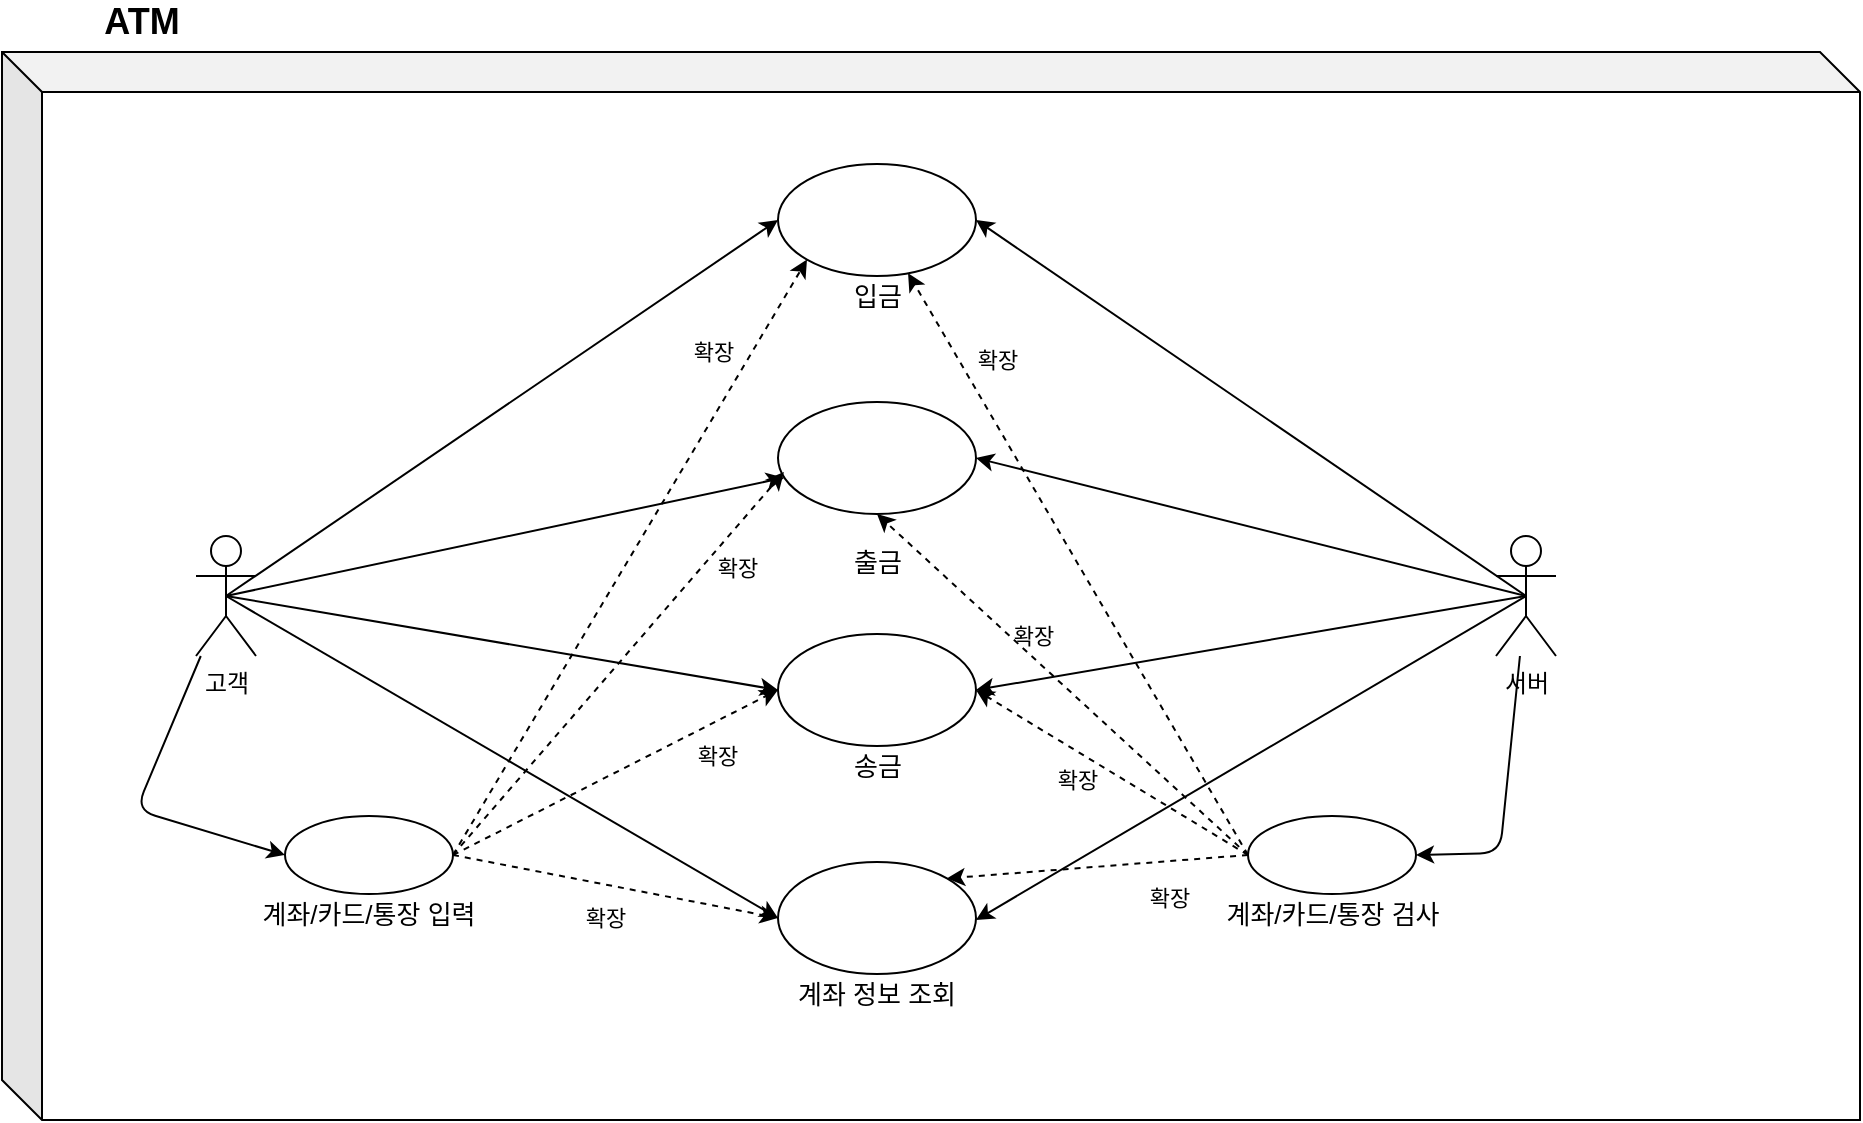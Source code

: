 <mxfile version="13.7.9" type="github"><diagram id="SiJ-xLu5maNU7yHF2M5I" name="Page-1"><mxGraphModel dx="1422" dy="762" grid="0" gridSize="10" guides="1" tooltips="1" connect="1" arrows="1" fold="1" page="0" pageScale="1" pageWidth="827" pageHeight="1169" math="0" shadow="0"><root><mxCell id="0"/><mxCell id="1" parent="0"/><mxCell id="6UQMDr4ZOX4OpgA2MxGg-3" value="" style="shape=cube;whiteSpace=wrap;html=1;boundedLbl=1;backgroundOutline=1;darkOpacity=0.05;darkOpacity2=0.1;" vertex="1" parent="1"><mxGeometry x="133" y="151" width="929" height="534" as="geometry"/></mxCell><mxCell id="6UQMDr4ZOX4OpgA2MxGg-1" value="서버" style="shape=umlActor;verticalLabelPosition=bottom;verticalAlign=top;html=1;outlineConnect=0;" vertex="1" parent="1"><mxGeometry x="880" y="393" width="30" height="60" as="geometry"/></mxCell><mxCell id="6UQMDr4ZOX4OpgA2MxGg-5" value="ATM" style="text;html=1;strokeColor=none;fillColor=none;align=center;verticalAlign=middle;whiteSpace=wrap;rounded=0;fontSize=18;fontStyle=1" vertex="1" parent="1"><mxGeometry x="183" y="126" width="40" height="20" as="geometry"/></mxCell><mxCell id="6UQMDr4ZOX4OpgA2MxGg-6" value="고객" style="shape=umlActor;verticalLabelPosition=bottom;verticalAlign=top;html=1;outlineConnect=0;" vertex="1" parent="1"><mxGeometry x="230" y="393" width="30" height="60" as="geometry"/></mxCell><mxCell id="6UQMDr4ZOX4OpgA2MxGg-7" value="" style="ellipse;whiteSpace=wrap;html=1;fontSize=18;" vertex="1" parent="1"><mxGeometry x="521" y="207" width="99" height="56" as="geometry"/></mxCell><mxCell id="6UQMDr4ZOX4OpgA2MxGg-8" value="입금" style="text;html=1;strokeColor=none;fillColor=none;align=center;verticalAlign=middle;whiteSpace=wrap;rounded=0;fontSize=13;" vertex="1" parent="1"><mxGeometry x="550.5" y="263" width="40" height="20" as="geometry"/></mxCell><mxCell id="6UQMDr4ZOX4OpgA2MxGg-10" value="" style="ellipse;whiteSpace=wrap;html=1;fontSize=18;" vertex="1" parent="1"><mxGeometry x="521" y="326" width="99" height="56" as="geometry"/></mxCell><mxCell id="6UQMDr4ZOX4OpgA2MxGg-11" value="출금" style="text;html=1;strokeColor=none;fillColor=none;align=center;verticalAlign=middle;whiteSpace=wrap;rounded=0;fontSize=13;" vertex="1" parent="1"><mxGeometry x="550.5" y="396" width="40" height="20" as="geometry"/></mxCell><mxCell id="6UQMDr4ZOX4OpgA2MxGg-12" value="" style="ellipse;whiteSpace=wrap;html=1;fontSize=18;" vertex="1" parent="1"><mxGeometry x="521" y="442" width="99" height="56" as="geometry"/></mxCell><mxCell id="6UQMDr4ZOX4OpgA2MxGg-13" value="송금" style="text;html=1;strokeColor=none;fillColor=none;align=center;verticalAlign=middle;whiteSpace=wrap;rounded=0;fontSize=13;" vertex="1" parent="1"><mxGeometry x="550.5" y="498" width="40" height="20" as="geometry"/></mxCell><mxCell id="6UQMDr4ZOX4OpgA2MxGg-14" value="" style="ellipse;whiteSpace=wrap;html=1;fontSize=18;" vertex="1" parent="1"><mxGeometry x="521" y="556" width="99" height="56" as="geometry"/></mxCell><mxCell id="6UQMDr4ZOX4OpgA2MxGg-15" value="계좌 정보 조회" style="text;html=1;strokeColor=none;fillColor=none;align=center;verticalAlign=middle;whiteSpace=wrap;rounded=0;fontSize=13;" vertex="1" parent="1"><mxGeometry x="492.25" y="612" width="156.5" height="20" as="geometry"/></mxCell><mxCell id="6UQMDr4ZOX4OpgA2MxGg-16" value="" style="endArrow=classic;html=1;fontSize=13;exitX=0.5;exitY=0.5;exitDx=0;exitDy=0;exitPerimeter=0;" edge="1" parent="1" source="6UQMDr4ZOX4OpgA2MxGg-6" target="6UQMDr4ZOX4OpgA2MxGg-10"><mxGeometry width="50" height="50" relative="1" as="geometry"><mxPoint x="392" y="514" as="sourcePoint"/><mxPoint x="442" y="464" as="targetPoint"/></mxGeometry></mxCell><mxCell id="6UQMDr4ZOX4OpgA2MxGg-18" value="" style="endArrow=classic;html=1;fontSize=13;exitX=0.5;exitY=0.5;exitDx=0;exitDy=0;exitPerimeter=0;entryX=0;entryY=0.5;entryDx=0;entryDy=0;" edge="1" parent="1" source="6UQMDr4ZOX4OpgA2MxGg-6" target="6UQMDr4ZOX4OpgA2MxGg-7"><mxGeometry width="50" height="50" relative="1" as="geometry"><mxPoint x="614" y="500" as="sourcePoint"/><mxPoint x="664" y="450" as="targetPoint"/></mxGeometry></mxCell><mxCell id="6UQMDr4ZOX4OpgA2MxGg-19" value="" style="endArrow=classic;html=1;fontSize=13;entryX=0;entryY=0.5;entryDx=0;entryDy=0;exitX=0.5;exitY=0.5;exitDx=0;exitDy=0;exitPerimeter=0;" edge="1" parent="1" source="6UQMDr4ZOX4OpgA2MxGg-6" target="6UQMDr4ZOX4OpgA2MxGg-12"><mxGeometry width="50" height="50" relative="1" as="geometry"><mxPoint x="256" y="503" as="sourcePoint"/><mxPoint x="306" y="453" as="targetPoint"/></mxGeometry></mxCell><mxCell id="6UQMDr4ZOX4OpgA2MxGg-20" value="" style="endArrow=classic;html=1;fontSize=13;entryX=0;entryY=0.5;entryDx=0;entryDy=0;exitX=0.5;exitY=0.5;exitDx=0;exitDy=0;exitPerimeter=0;" edge="1" parent="1" source="6UQMDr4ZOX4OpgA2MxGg-6" target="6UQMDr4ZOX4OpgA2MxGg-14"><mxGeometry width="50" height="50" relative="1" as="geometry"><mxPoint x="254" y="438" as="sourcePoint"/><mxPoint x="530" y="485" as="targetPoint"/></mxGeometry></mxCell><mxCell id="6UQMDr4ZOX4OpgA2MxGg-21" value="" style="endArrow=classic;html=1;fontSize=13;exitX=0.5;exitY=0.5;exitDx=0;exitDy=0;exitPerimeter=0;entryX=1;entryY=0.5;entryDx=0;entryDy=0;" edge="1" parent="1" source="6UQMDr4ZOX4OpgA2MxGg-1" target="6UQMDr4ZOX4OpgA2MxGg-7"><mxGeometry width="50" height="50" relative="1" as="geometry"><mxPoint x="762" y="500" as="sourcePoint"/><mxPoint x="812" y="450" as="targetPoint"/></mxGeometry></mxCell><mxCell id="6UQMDr4ZOX4OpgA2MxGg-22" value="" style="endArrow=classic;html=1;fontSize=13;entryX=1;entryY=0.5;entryDx=0;entryDy=0;exitX=0.5;exitY=0.5;exitDx=0;exitDy=0;exitPerimeter=0;" edge="1" parent="1" source="6UQMDr4ZOX4OpgA2MxGg-1" target="6UQMDr4ZOX4OpgA2MxGg-10"><mxGeometry width="50" height="50" relative="1" as="geometry"><mxPoint x="895" y="556" as="sourcePoint"/><mxPoint x="620" y="368" as="targetPoint"/></mxGeometry></mxCell><mxCell id="6UQMDr4ZOX4OpgA2MxGg-23" value="" style="endArrow=classic;html=1;fontSize=13;entryX=1;entryY=0.5;entryDx=0;entryDy=0;exitX=0.5;exitY=0.5;exitDx=0;exitDy=0;exitPerimeter=0;" edge="1" parent="1" source="6UQMDr4ZOX4OpgA2MxGg-1"><mxGeometry width="50" height="50" relative="1" as="geometry"><mxPoint x="895" y="525" as="sourcePoint"/><mxPoint x="620" y="470" as="targetPoint"/></mxGeometry></mxCell><mxCell id="6UQMDr4ZOX4OpgA2MxGg-24" value="" style="endArrow=classic;html=1;fontSize=13;entryX=1;entryY=0.5;entryDx=0;entryDy=0;exitX=0.5;exitY=0.5;exitDx=0;exitDy=0;exitPerimeter=0;" edge="1" parent="1" source="6UQMDr4ZOX4OpgA2MxGg-1"><mxGeometry width="50" height="50" relative="1" as="geometry"><mxPoint x="895" y="538" as="sourcePoint"/><mxPoint x="620" y="585" as="targetPoint"/></mxGeometry></mxCell><mxCell id="6UQMDr4ZOX4OpgA2MxGg-25" value="" style="ellipse;whiteSpace=wrap;html=1;fontSize=13;" vertex="1" parent="1"><mxGeometry x="756" y="533" width="84" height="39" as="geometry"/></mxCell><mxCell id="6UQMDr4ZOX4OpgA2MxGg-26" value="계좌/카드/통장 검사" style="text;html=1;strokeColor=none;fillColor=none;align=center;verticalAlign=middle;whiteSpace=wrap;rounded=0;fontSize=13;" vertex="1" parent="1"><mxGeometry x="732.5" y="572" width="131" height="20" as="geometry"/></mxCell><mxCell id="6UQMDr4ZOX4OpgA2MxGg-31" value="" style="endArrow=classic;html=1;fontSize=13;exitX=0;exitY=0.5;exitDx=0;exitDy=0;dashed=1;" edge="1" parent="1" source="6UQMDr4ZOX4OpgA2MxGg-25" target="6UQMDr4ZOX4OpgA2MxGg-7"><mxGeometry width="50" height="50" relative="1" as="geometry"><mxPoint x="773" y="341" as="sourcePoint"/><mxPoint x="823" y="291" as="targetPoint"/></mxGeometry></mxCell><mxCell id="6UQMDr4ZOX4OpgA2MxGg-32" value="" style="endArrow=classic;html=1;fontSize=13;exitX=0;exitY=0.5;exitDx=0;exitDy=0;dashed=1;entryX=0.5;entryY=1;entryDx=0;entryDy=0;" edge="1" parent="1" source="6UQMDr4ZOX4OpgA2MxGg-25" target="6UQMDr4ZOX4OpgA2MxGg-10"><mxGeometry width="50" height="50" relative="1" as="geometry"><mxPoint x="686" y="398" as="sourcePoint"/><mxPoint x="598.413" y="271.102" as="targetPoint"/></mxGeometry></mxCell><mxCell id="6UQMDr4ZOX4OpgA2MxGg-33" value="" style="endArrow=classic;html=1;fontSize=13;exitX=0;exitY=0.5;exitDx=0;exitDy=0;dashed=1;entryX=1;entryY=0.5;entryDx=0;entryDy=0;" edge="1" parent="1" source="6UQMDr4ZOX4OpgA2MxGg-25" target="6UQMDr4ZOX4OpgA2MxGg-12"><mxGeometry width="50" height="50" relative="1" as="geometry"><mxPoint x="707.75" y="505.5" as="sourcePoint"/><mxPoint x="644.25" y="480" as="targetPoint"/></mxGeometry></mxCell><mxCell id="6UQMDr4ZOX4OpgA2MxGg-34" value="" style="endArrow=classic;html=1;fontSize=13;exitX=0;exitY=0.5;exitDx=0;exitDy=0;dashed=1;entryX=1;entryY=0;entryDx=0;entryDy=0;" edge="1" parent="1" source="6UQMDr4ZOX4OpgA2MxGg-25" target="6UQMDr4ZOX4OpgA2MxGg-14"><mxGeometry width="50" height="50" relative="1" as="geometry"><mxPoint x="687" y="508" as="sourcePoint"/><mxPoint x="631" y="551" as="targetPoint"/></mxGeometry></mxCell><mxCell id="6UQMDr4ZOX4OpgA2MxGg-35" value="확장" style="text;html=1;strokeColor=none;fillColor=none;align=center;verticalAlign=middle;whiteSpace=wrap;rounded=0;fontSize=11;" vertex="1" parent="1"><mxGeometry x="610.5" y="295" width="40" height="20" as="geometry"/></mxCell><mxCell id="6UQMDr4ZOX4OpgA2MxGg-36" value="확장" style="text;html=1;strokeColor=none;fillColor=none;align=center;verticalAlign=middle;whiteSpace=wrap;rounded=0;fontSize=11;" vertex="1" parent="1"><mxGeometry x="629" y="433" width="40" height="20" as="geometry"/></mxCell><mxCell id="6UQMDr4ZOX4OpgA2MxGg-37" value="확장" style="text;html=1;strokeColor=none;fillColor=none;align=center;verticalAlign=middle;whiteSpace=wrap;rounded=0;fontSize=11;" vertex="1" parent="1"><mxGeometry x="650.5" y="505" width="40" height="20" as="geometry"/></mxCell><mxCell id="6UQMDr4ZOX4OpgA2MxGg-38" value="확장" style="text;html=1;strokeColor=none;fillColor=none;align=center;verticalAlign=middle;whiteSpace=wrap;rounded=0;fontSize=11;" vertex="1" parent="1"><mxGeometry x="697" y="564" width="40" height="20" as="geometry"/></mxCell><mxCell id="6UQMDr4ZOX4OpgA2MxGg-41" value="" style="ellipse;whiteSpace=wrap;html=1;fontSize=13;" vertex="1" parent="1"><mxGeometry x="274.5" y="533" width="84" height="39" as="geometry"/></mxCell><mxCell id="6UQMDr4ZOX4OpgA2MxGg-42" value="계좌/카드/통장 입력" style="text;html=1;strokeColor=none;fillColor=none;align=center;verticalAlign=middle;whiteSpace=wrap;rounded=0;fontSize=13;" vertex="1" parent="1"><mxGeometry x="251" y="572" width="131" height="20" as="geometry"/></mxCell><mxCell id="6UQMDr4ZOX4OpgA2MxGg-43" value="" style="endArrow=classic;html=1;fontSize=13;dashed=1;entryX=0;entryY=1;entryDx=0;entryDy=0;exitX=1;exitY=0.5;exitDx=0;exitDy=0;" edge="1" parent="1" source="6UQMDr4ZOX4OpgA2MxGg-41" target="6UQMDr4ZOX4OpgA2MxGg-7"><mxGeometry width="50" height="50" relative="1" as="geometry"><mxPoint x="453" y="580.5" as="sourcePoint"/><mxPoint x="317" y="498" as="targetPoint"/></mxGeometry></mxCell><mxCell id="6UQMDr4ZOX4OpgA2MxGg-44" value="" style="endArrow=classic;html=1;fontSize=13;dashed=1;entryX=0.03;entryY=0.625;entryDx=0;entryDy=0;exitX=1;exitY=0.5;exitDx=0;exitDy=0;entryPerimeter=0;" edge="1" parent="1" source="6UQMDr4ZOX4OpgA2MxGg-41" target="6UQMDr4ZOX4OpgA2MxGg-10"><mxGeometry width="50" height="50" relative="1" as="geometry"><mxPoint x="340.104" y="544.051" as="sourcePoint"/><mxPoint x="545.676" y="264.899" as="targetPoint"/></mxGeometry></mxCell><mxCell id="6UQMDr4ZOX4OpgA2MxGg-45" value="" style="endArrow=classic;html=1;fontSize=13;dashed=1;entryX=0;entryY=0.5;entryDx=0;entryDy=0;exitX=1;exitY=0.5;exitDx=0;exitDy=0;" edge="1" parent="1" source="6UQMDr4ZOX4OpgA2MxGg-41" target="6UQMDr4ZOX4OpgA2MxGg-12"><mxGeometry width="50" height="50" relative="1" as="geometry"><mxPoint x="326.5" y="543" as="sourcePoint"/><mxPoint x="545.676" y="264.899" as="targetPoint"/></mxGeometry></mxCell><mxCell id="6UQMDr4ZOX4OpgA2MxGg-46" value="" style="endArrow=classic;html=1;fontSize=13;dashed=1;entryX=0;entryY=0.5;entryDx=0;entryDy=0;exitX=1;exitY=0.5;exitDx=0;exitDy=0;" edge="1" parent="1" source="6UQMDr4ZOX4OpgA2MxGg-41" target="6UQMDr4ZOX4OpgA2MxGg-14"><mxGeometry width="50" height="50" relative="1" as="geometry"><mxPoint x="368.5" y="562.5" as="sourcePoint"/><mxPoint x="531" y="480" as="targetPoint"/></mxGeometry></mxCell><mxCell id="6UQMDr4ZOX4OpgA2MxGg-47" value="확장" style="text;html=1;strokeColor=none;fillColor=none;align=center;verticalAlign=middle;whiteSpace=wrap;rounded=0;fontSize=11;" vertex="1" parent="1"><mxGeometry x="469" y="291" width="40" height="20" as="geometry"/></mxCell><mxCell id="6UQMDr4ZOX4OpgA2MxGg-48" value="확장" style="text;html=1;strokeColor=none;fillColor=none;align=center;verticalAlign=middle;whiteSpace=wrap;rounded=0;fontSize=11;" vertex="1" parent="1"><mxGeometry x="481" y="399" width="40" height="20" as="geometry"/></mxCell><mxCell id="6UQMDr4ZOX4OpgA2MxGg-50" value="확장" style="text;html=1;strokeColor=none;fillColor=none;align=center;verticalAlign=middle;whiteSpace=wrap;rounded=0;fontSize=11;" vertex="1" parent="1"><mxGeometry x="471" y="493" width="40" height="20" as="geometry"/></mxCell><mxCell id="6UQMDr4ZOX4OpgA2MxGg-51" value="확장" style="text;html=1;strokeColor=none;fillColor=none;align=center;verticalAlign=middle;whiteSpace=wrap;rounded=0;fontSize=11;" vertex="1" parent="1"><mxGeometry x="415" y="574" width="40" height="20" as="geometry"/></mxCell><mxCell id="6UQMDr4ZOX4OpgA2MxGg-57" value="" style="endArrow=classic;html=1;fontSize=11;entryX=0;entryY=0.5;entryDx=0;entryDy=0;" edge="1" parent="1" source="6UQMDr4ZOX4OpgA2MxGg-6" target="6UQMDr4ZOX4OpgA2MxGg-41"><mxGeometry width="50" height="50" relative="1" as="geometry"><mxPoint x="223" y="476" as="sourcePoint"/><mxPoint x="273" y="426" as="targetPoint"/><Array as="points"><mxPoint x="200" y="530"/></Array></mxGeometry></mxCell><mxCell id="6UQMDr4ZOX4OpgA2MxGg-58" value="" style="endArrow=classic;html=1;fontSize=11;entryX=1;entryY=0.5;entryDx=0;entryDy=0;" edge="1" parent="1" source="6UQMDr4ZOX4OpgA2MxGg-1" target="6UQMDr4ZOX4OpgA2MxGg-25"><mxGeometry width="50" height="50" relative="1" as="geometry"><mxPoint x="914.383" y="474.5" as="sourcePoint"/><mxPoint x="956.5" y="574" as="targetPoint"/><Array as="points"><mxPoint x="882" y="551.5"/></Array></mxGeometry></mxCell></root></mxGraphModel></diagram></mxfile>